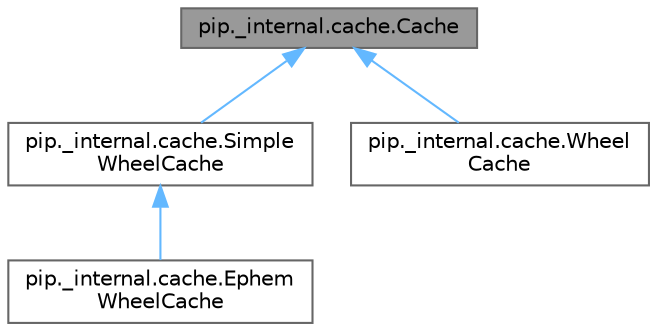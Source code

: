 digraph "pip._internal.cache.Cache"
{
 // LATEX_PDF_SIZE
  bgcolor="transparent";
  edge [fontname=Helvetica,fontsize=10,labelfontname=Helvetica,labelfontsize=10];
  node [fontname=Helvetica,fontsize=10,shape=box,height=0.2,width=0.4];
  Node1 [id="Node000001",label="pip._internal.cache.Cache",height=0.2,width=0.4,color="gray40", fillcolor="grey60", style="filled", fontcolor="black",tooltip=" "];
  Node1 -> Node2 [id="edge1_Node000001_Node000002",dir="back",color="steelblue1",style="solid",tooltip=" "];
  Node2 [id="Node000002",label="pip._internal.cache.Simple\lWheelCache",height=0.2,width=0.4,color="gray40", fillcolor="white", style="filled",URL="$classpip_1_1__internal_1_1cache_1_1_simple_wheel_cache.html",tooltip=" "];
  Node2 -> Node3 [id="edge2_Node000002_Node000003",dir="back",color="steelblue1",style="solid",tooltip=" "];
  Node3 [id="Node000003",label="pip._internal.cache.Ephem\lWheelCache",height=0.2,width=0.4,color="gray40", fillcolor="white", style="filled",URL="$classpip_1_1__internal_1_1cache_1_1_ephem_wheel_cache.html",tooltip=" "];
  Node1 -> Node4 [id="edge3_Node000001_Node000004",dir="back",color="steelblue1",style="solid",tooltip=" "];
  Node4 [id="Node000004",label="pip._internal.cache.Wheel\lCache",height=0.2,width=0.4,color="gray40", fillcolor="white", style="filled",URL="$classpip_1_1__internal_1_1cache_1_1_wheel_cache.html",tooltip=" "];
}
